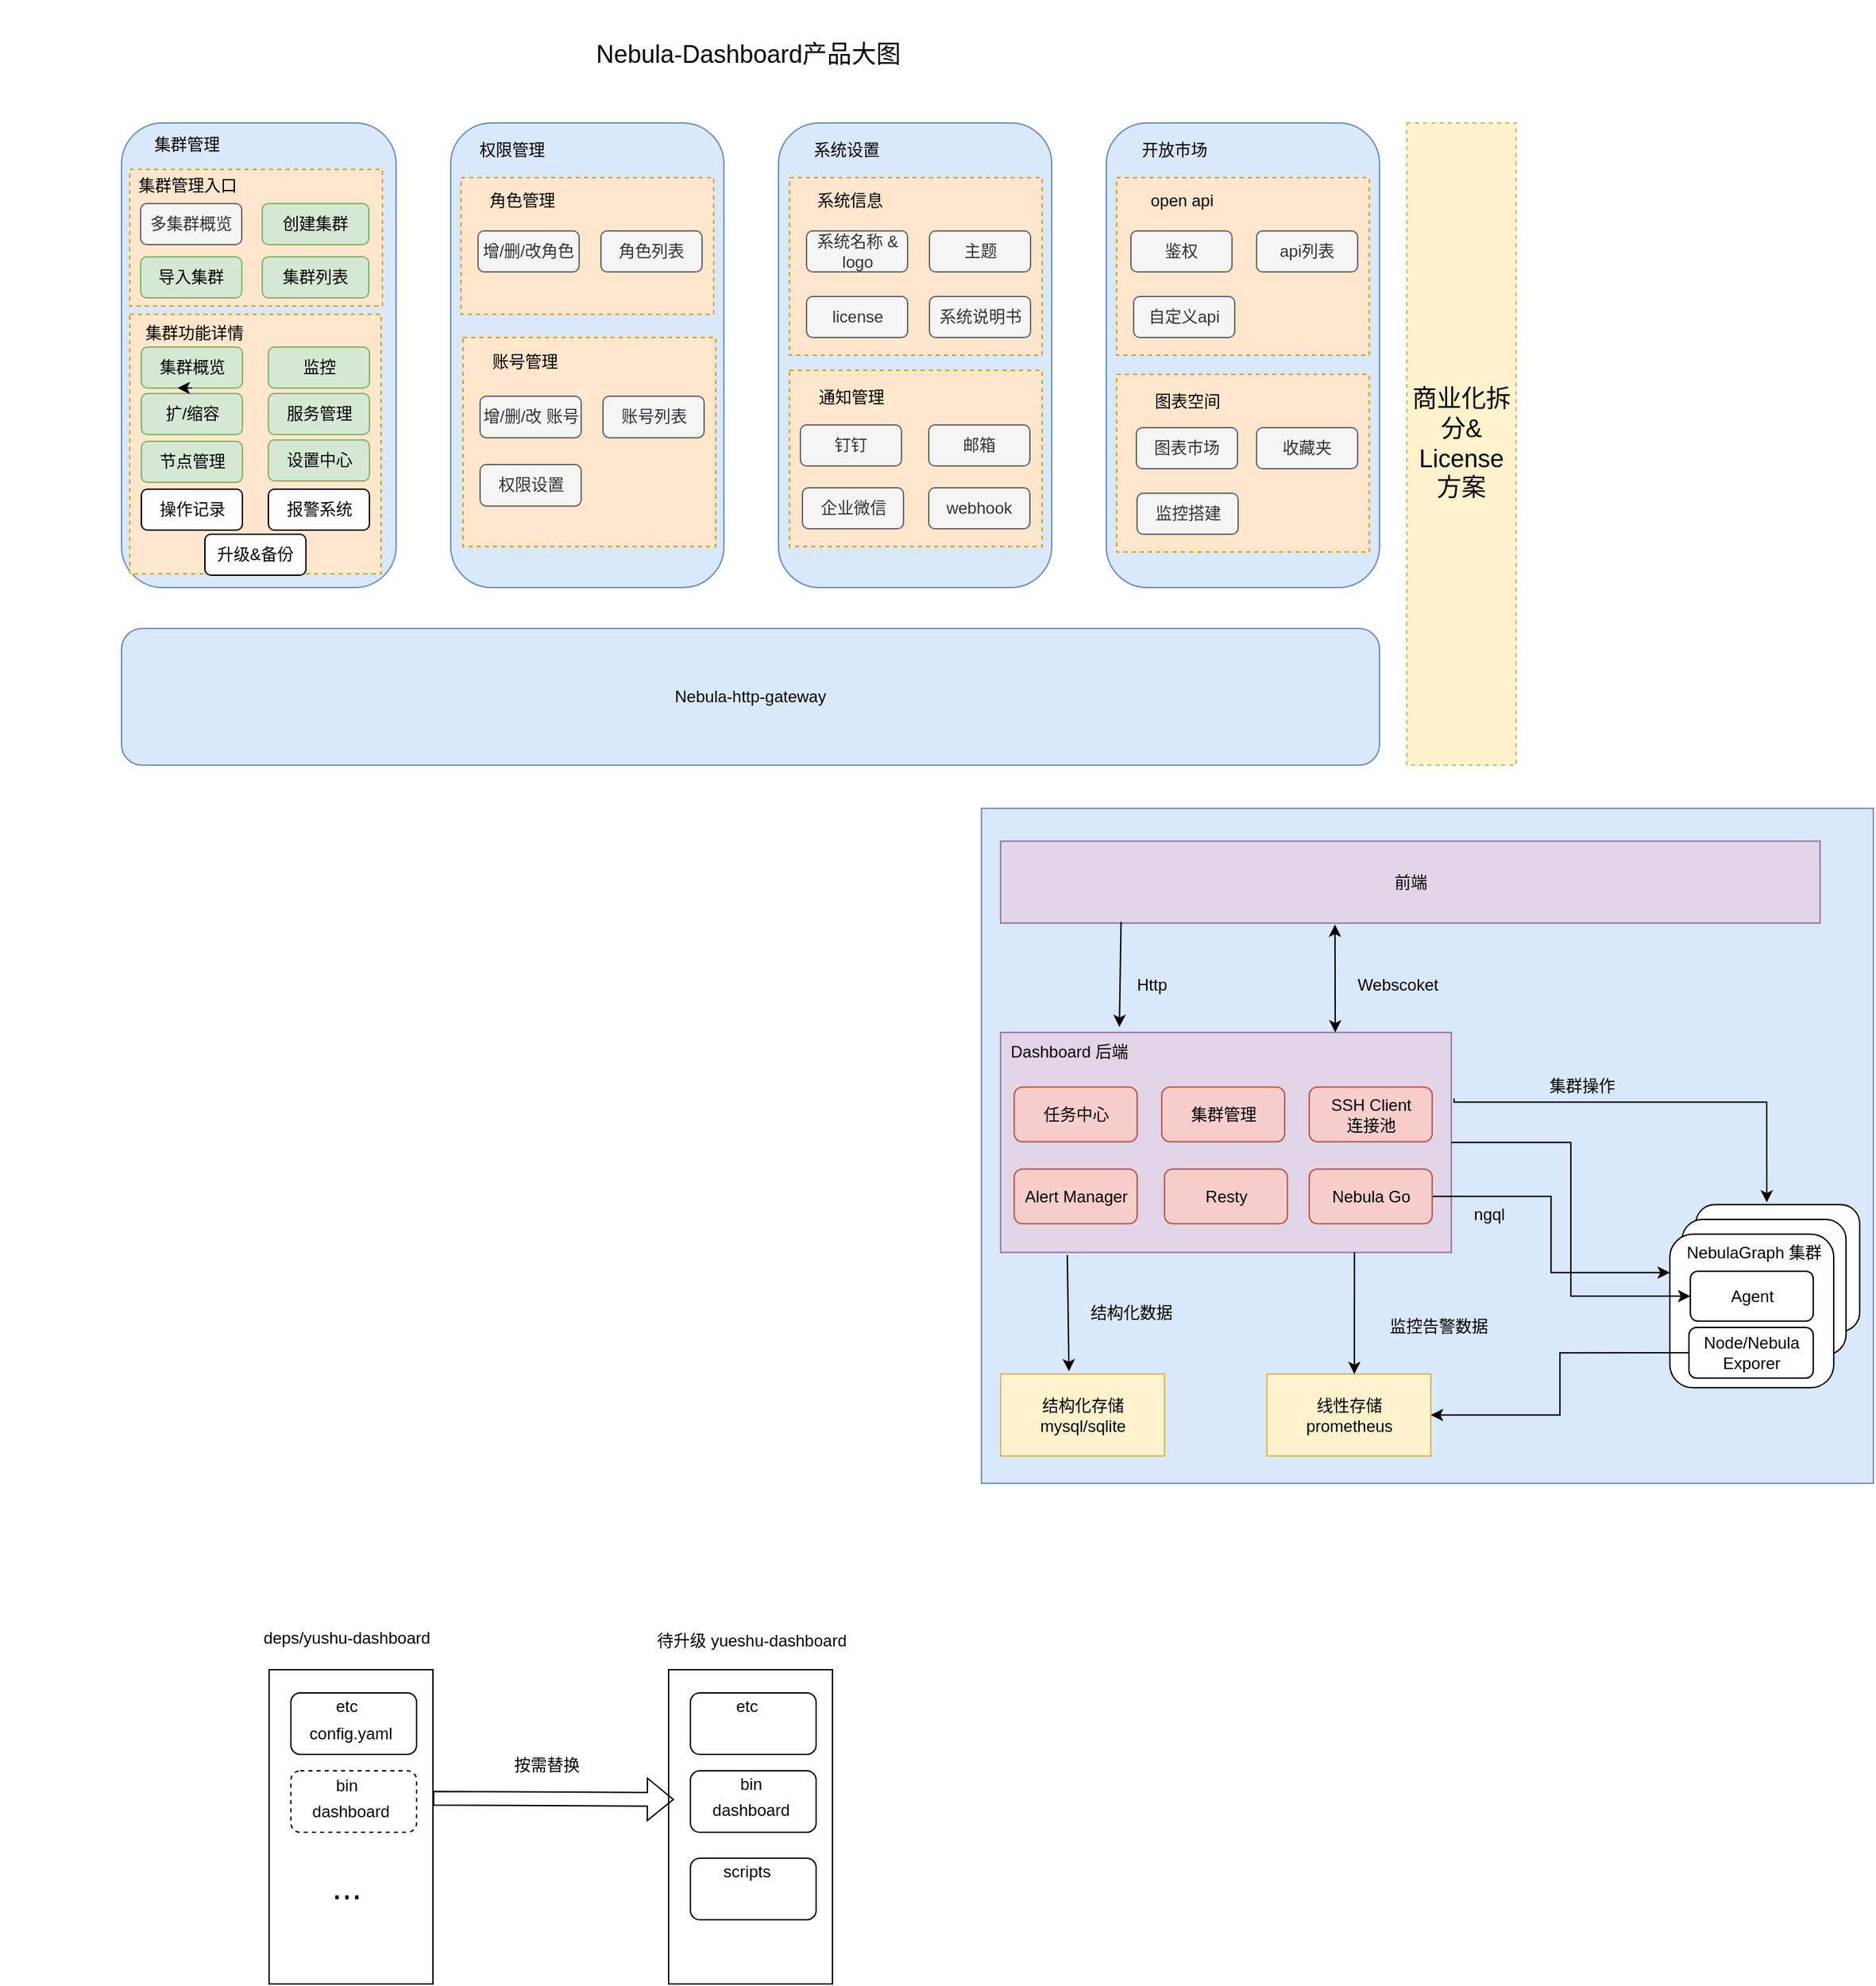 <mxfile version="26.2.13" pages="2">
  <diagram id="FEVkLuhZgPnDzIPt3O5W" name="Page-1">
    <mxGraphModel dx="1428" dy="824" grid="0" gridSize="10" guides="1" tooltips="1" connect="1" arrows="1" fold="1" page="1" pageScale="1" pageWidth="827" pageHeight="1169" math="0" shadow="0">
      <root>
        <mxCell id="0" />
        <mxCell id="1" parent="0" />
        <mxCell id="ubpzZUM6ZSikKsy13FgO-85" value="" style="rounded=1;whiteSpace=wrap;html=1;dashed=1;fontSize=18;fillColor=none;strokeWidth=0;strokeColor=none;" parent="1" vertex="1">
          <mxGeometry x="30" y="60" width="1210" height="650" as="geometry" />
        </mxCell>
        <mxCell id="ubpzZUM6ZSikKsy13FgO-1" value="Nebula-http-gateway" style="rounded=1;whiteSpace=wrap;html=1;fillColor=#dae8fc;strokeColor=#6c8ebf;" parent="1" vertex="1">
          <mxGeometry x="119" y="520" width="921" height="100" as="geometry" />
        </mxCell>
        <mxCell id="ubpzZUM6ZSikKsy13FgO-2" value="" style="rounded=1;whiteSpace=wrap;html=1;fillColor=#dae8fc;strokeColor=#6c8ebf;" parent="1" vertex="1">
          <mxGeometry x="119" y="150" width="201" height="340" as="geometry" />
        </mxCell>
        <mxCell id="ubpzZUM6ZSikKsy13FgO-4" value="" style="rounded=1;whiteSpace=wrap;html=1;fillColor=#dae8fc;strokeColor=#6c8ebf;" parent="1" vertex="1">
          <mxGeometry x="360" y="150" width="200" height="340" as="geometry" />
        </mxCell>
        <mxCell id="ubpzZUM6ZSikKsy13FgO-5" value="权限管理" style="text;html=1;strokeColor=none;fillColor=none;align=center;verticalAlign=middle;whiteSpace=wrap;rounded=0;" parent="1" vertex="1">
          <mxGeometry x="380" y="160" width="50" height="20" as="geometry" />
        </mxCell>
        <mxCell id="ubpzZUM6ZSikKsy13FgO-6" value="" style="rounded=1;whiteSpace=wrap;html=1;fillColor=#dae8fc;strokeColor=#6c8ebf;" parent="1" vertex="1">
          <mxGeometry x="600" y="150" width="200" height="340" as="geometry" />
        </mxCell>
        <mxCell id="ubpzZUM6ZSikKsy13FgO-7" value="" style="rounded=1;whiteSpace=wrap;html=1;fillColor=#dae8fc;strokeColor=#6c8ebf;" parent="1" vertex="1">
          <mxGeometry x="840" y="150" width="200" height="340" as="geometry" />
        </mxCell>
        <mxCell id="ubpzZUM6ZSikKsy13FgO-8" value="系统设置" style="text;html=1;strokeColor=none;fillColor=none;align=center;verticalAlign=middle;whiteSpace=wrap;rounded=0;" parent="1" vertex="1">
          <mxGeometry x="620" y="160" width="60" height="20" as="geometry" />
        </mxCell>
        <mxCell id="ubpzZUM6ZSikKsy13FgO-9" value="开放市场" style="text;html=1;strokeColor=none;fillColor=none;align=center;verticalAlign=middle;whiteSpace=wrap;rounded=0;" parent="1" vertex="1">
          <mxGeometry x="860" y="160" width="60" height="20" as="geometry" />
        </mxCell>
        <mxCell id="ubpzZUM6ZSikKsy13FgO-16" value="" style="rounded=0;whiteSpace=wrap;html=1;dashed=1;fillColor=#ffe6cc;strokeColor=#d79b00;" parent="1" vertex="1">
          <mxGeometry x="125" y="290" width="184" height="190" as="geometry" />
        </mxCell>
        <mxCell id="ubpzZUM6ZSikKsy13FgO-17" value="扩/缩容" style="rounded=1;whiteSpace=wrap;html=1;fillColor=#d5e8d4;strokeColor=#82b366;" parent="1" vertex="1">
          <mxGeometry x="133.5" y="348" width="74" height="30" as="geometry" />
        </mxCell>
        <mxCell id="ubpzZUM6ZSikKsy13FgO-18" value="监控" style="rounded=1;whiteSpace=wrap;html=1;fillColor=#d5e8d4;strokeColor=#82b366;" parent="1" vertex="1">
          <mxGeometry x="226.5" y="314" width="74" height="30" as="geometry" />
        </mxCell>
        <mxCell id="ubpzZUM6ZSikKsy13FgO-19" value="" style="group" parent="1" vertex="1" connectable="0">
          <mxGeometry x="125" y="156" width="185" height="128" as="geometry" />
        </mxCell>
        <mxCell id="ubpzZUM6ZSikKsy13FgO-3" value="集群管理" style="text;html=1;strokeColor=none;fillColor=none;align=center;verticalAlign=middle;whiteSpace=wrap;rounded=0;" parent="ubpzZUM6ZSikKsy13FgO-19" vertex="1">
          <mxGeometry x="12" width="60" height="20" as="geometry" />
        </mxCell>
        <mxCell id="ubpzZUM6ZSikKsy13FgO-14" value="" style="rounded=0;whiteSpace=wrap;html=1;dashed=1;fillColor=#ffe6cc;strokeColor=#d79b00;" parent="ubpzZUM6ZSikKsy13FgO-19" vertex="1">
          <mxGeometry y="28" width="185" height="100" as="geometry" />
        </mxCell>
        <mxCell id="ubpzZUM6ZSikKsy13FgO-10" value="多集群概览" style="rounded=1;whiteSpace=wrap;html=1;fillColor=#f5f5f5;strokeColor=#666666;fontColor=#333333;" parent="ubpzZUM6ZSikKsy13FgO-19" vertex="1">
          <mxGeometry x="8" y="53" width="74" height="30" as="geometry" />
        </mxCell>
        <mxCell id="ubpzZUM6ZSikKsy13FgO-11" value="创建集群" style="rounded=1;whiteSpace=wrap;html=1;fillColor=#d5e8d4;strokeColor=#82b366;" parent="ubpzZUM6ZSikKsy13FgO-19" vertex="1">
          <mxGeometry x="97" y="53" width="78" height="30" as="geometry" />
        </mxCell>
        <mxCell id="ubpzZUM6ZSikKsy13FgO-12" value="导入集群" style="rounded=1;whiteSpace=wrap;html=1;fillColor=#d5e8d4;strokeColor=#82b366;" parent="ubpzZUM6ZSikKsy13FgO-19" vertex="1">
          <mxGeometry x="8" y="92" width="74" height="30" as="geometry" />
        </mxCell>
        <mxCell id="ubpzZUM6ZSikKsy13FgO-13" value="集群列表" style="rounded=1;whiteSpace=wrap;html=1;fillColor=#d5e8d4;strokeColor=#82b366;" parent="ubpzZUM6ZSikKsy13FgO-19" vertex="1">
          <mxGeometry x="97" y="92" width="78" height="30" as="geometry" />
        </mxCell>
        <mxCell id="ubpzZUM6ZSikKsy13FgO-15" value="集群管理入口" style="text;html=1;strokeColor=none;fillColor=none;align=center;verticalAlign=middle;whiteSpace=wrap;rounded=0;dashed=1;" parent="ubpzZUM6ZSikKsy13FgO-19" vertex="1">
          <mxGeometry x="1" y="30" width="83" height="20" as="geometry" />
        </mxCell>
        <mxCell id="ubpzZUM6ZSikKsy13FgO-20" value="节点管理" style="rounded=1;whiteSpace=wrap;html=1;fillColor=#d5e8d4;strokeColor=#82b366;" parent="1" vertex="1">
          <mxGeometry x="133.5" y="383" width="74" height="30" as="geometry" />
        </mxCell>
        <mxCell id="ubpzZUM6ZSikKsy13FgO-21" value="服务管理" style="rounded=1;whiteSpace=wrap;html=1;fillColor=#d5e8d4;strokeColor=#82b366;" parent="1" vertex="1">
          <mxGeometry x="226.5" y="348" width="74" height="30" as="geometry" />
        </mxCell>
        <mxCell id="ubpzZUM6ZSikKsy13FgO-22" value="集群概览" style="rounded=1;whiteSpace=wrap;html=1;fillColor=#d5e8d4;strokeColor=#82b366;" parent="1" vertex="1">
          <mxGeometry x="133.5" y="314" width="74" height="30" as="geometry" />
        </mxCell>
        <mxCell id="ubpzZUM6ZSikKsy13FgO-23" value="设置中心" style="rounded=1;whiteSpace=wrap;html=1;fillColor=#d5e8d4;strokeColor=#82b366;" parent="1" vertex="1">
          <mxGeometry x="226.5" y="382" width="74" height="30" as="geometry" />
        </mxCell>
        <mxCell id="ubpzZUM6ZSikKsy13FgO-24" value="操作记录" style="rounded=1;whiteSpace=wrap;html=1;" parent="1" vertex="1">
          <mxGeometry x="133.5" y="418" width="74" height="30" as="geometry" />
        </mxCell>
        <mxCell id="ubpzZUM6ZSikKsy13FgO-33" value="集群功能详情" style="text;html=1;strokeColor=none;fillColor=none;align=center;verticalAlign=middle;whiteSpace=wrap;rounded=0;dashed=1;" parent="1" vertex="1">
          <mxGeometry x="133.5" y="294" width="76.5" height="20" as="geometry" />
        </mxCell>
        <mxCell id="ubpzZUM6ZSikKsy13FgO-39" value="" style="group" parent="1" vertex="1" connectable="0">
          <mxGeometry x="367.5" y="190" width="185" height="100" as="geometry" />
        </mxCell>
        <mxCell id="ubpzZUM6ZSikKsy13FgO-35" value="" style="rounded=0;whiteSpace=wrap;html=1;dashed=1;fillColor=#ffe6cc;strokeColor=#d79b00;" parent="ubpzZUM6ZSikKsy13FgO-39" vertex="1">
          <mxGeometry width="185" height="100" as="geometry" />
        </mxCell>
        <mxCell id="ubpzZUM6ZSikKsy13FgO-36" value="角色管理" style="text;html=1;strokeColor=none;fillColor=none;align=center;verticalAlign=middle;whiteSpace=wrap;rounded=0;dashed=1;" parent="ubpzZUM6ZSikKsy13FgO-39" vertex="1">
          <mxGeometry x="3.5" y="7" width="83" height="20" as="geometry" />
        </mxCell>
        <mxCell id="ubpzZUM6ZSikKsy13FgO-37" value="增/删/改角色" style="rounded=1;whiteSpace=wrap;html=1;fillColor=#f5f5f5;strokeColor=#666666;fontColor=#333333;" parent="ubpzZUM6ZSikKsy13FgO-39" vertex="1">
          <mxGeometry x="12.5" y="39" width="74" height="30" as="geometry" />
        </mxCell>
        <mxCell id="ubpzZUM6ZSikKsy13FgO-38" value="角色列表" style="rounded=1;whiteSpace=wrap;html=1;fillColor=#f5f5f5;strokeColor=#666666;fontColor=#333333;" parent="ubpzZUM6ZSikKsy13FgO-39" vertex="1">
          <mxGeometry x="102.5" y="39" width="74" height="30" as="geometry" />
        </mxCell>
        <mxCell id="ubpzZUM6ZSikKsy13FgO-40" value="" style="group" parent="1" vertex="1" connectable="0">
          <mxGeometry x="369" y="307" width="185" height="153" as="geometry" />
        </mxCell>
        <mxCell id="ubpzZUM6ZSikKsy13FgO-41" value="" style="rounded=0;whiteSpace=wrap;html=1;dashed=1;fillColor=#ffe6cc;strokeColor=#d79b00;" parent="ubpzZUM6ZSikKsy13FgO-40" vertex="1">
          <mxGeometry width="185" height="153" as="geometry" />
        </mxCell>
        <mxCell id="ubpzZUM6ZSikKsy13FgO-42" value="账号管理" style="text;html=1;strokeColor=none;fillColor=none;align=center;verticalAlign=middle;whiteSpace=wrap;rounded=0;dashed=1;" parent="ubpzZUM6ZSikKsy13FgO-40" vertex="1">
          <mxGeometry x="3.5" y="6.71" width="83" height="23.29" as="geometry" />
        </mxCell>
        <mxCell id="ubpzZUM6ZSikKsy13FgO-43" value="增/删/改 账号" style="rounded=1;whiteSpace=wrap;html=1;fillColor=#f5f5f5;strokeColor=#666666;fontColor=#333333;" parent="ubpzZUM6ZSikKsy13FgO-40" vertex="1">
          <mxGeometry x="12.5" y="43" width="74" height="30.33" as="geometry" />
        </mxCell>
        <mxCell id="ubpzZUM6ZSikKsy13FgO-44" value="账号列表" style="rounded=1;whiteSpace=wrap;html=1;fillColor=#f5f5f5;strokeColor=#666666;fontColor=#333333;" parent="ubpzZUM6ZSikKsy13FgO-40" vertex="1">
          <mxGeometry x="102.5" y="43" width="74" height="30.33" as="geometry" />
        </mxCell>
        <mxCell id="ubpzZUM6ZSikKsy13FgO-50" value="权限设置" style="rounded=1;whiteSpace=wrap;html=1;fillColor=#f5f5f5;strokeColor=#666666;fontColor=#333333;" parent="ubpzZUM6ZSikKsy13FgO-40" vertex="1">
          <mxGeometry x="12.5" y="93" width="74" height="30.33" as="geometry" />
        </mxCell>
        <mxCell id="ubpzZUM6ZSikKsy13FgO-57" value="" style="rounded=0;whiteSpace=wrap;html=1;dashed=1;fillColor=#ffe6cc;strokeColor=#d79b00;" parent="1" vertex="1">
          <mxGeometry x="608" y="331" width="185" height="129" as="geometry" />
        </mxCell>
        <mxCell id="ubpzZUM6ZSikKsy13FgO-60" value="报警系统" style="rounded=1;whiteSpace=wrap;html=1;" parent="1" vertex="1">
          <mxGeometry x="226.5" y="418" width="74" height="30" as="geometry" />
        </mxCell>
        <mxCell id="ubpzZUM6ZSikKsy13FgO-53" value="" style="rounded=0;whiteSpace=wrap;html=1;dashed=1;fillColor=#ffe6cc;strokeColor=#d79b00;" parent="1" vertex="1">
          <mxGeometry x="608" y="190" width="185" height="130" as="geometry" />
        </mxCell>
        <mxCell id="ubpzZUM6ZSikKsy13FgO-54" value="系统信息" style="text;html=1;strokeColor=none;fillColor=none;align=center;verticalAlign=middle;whiteSpace=wrap;rounded=0;dashed=1;" parent="1" vertex="1">
          <mxGeometry x="610.5" y="197" width="83" height="20" as="geometry" />
        </mxCell>
        <mxCell id="ubpzZUM6ZSikKsy13FgO-55" value="系统名称 &amp;amp; logo" style="rounded=1;whiteSpace=wrap;html=1;fillColor=#f5f5f5;strokeColor=#666666;fontColor=#333333;" parent="1" vertex="1">
          <mxGeometry x="620.5" y="229" width="74" height="30" as="geometry" />
        </mxCell>
        <mxCell id="ubpzZUM6ZSikKsy13FgO-56" value="主题" style="rounded=1;whiteSpace=wrap;html=1;fillColor=#f5f5f5;strokeColor=#666666;fontColor=#333333;" parent="1" vertex="1">
          <mxGeometry x="710.5" y="229" width="74" height="30" as="geometry" />
        </mxCell>
        <mxCell id="ubpzZUM6ZSikKsy13FgO-62" value="license" style="rounded=1;whiteSpace=wrap;html=1;fillColor=#f5f5f5;strokeColor=#666666;fontColor=#333333;" parent="1" vertex="1">
          <mxGeometry x="620.5" y="277" width="74" height="30" as="geometry" />
        </mxCell>
        <mxCell id="ubpzZUM6ZSikKsy13FgO-64" value="通知管理" style="text;html=1;strokeColor=none;fillColor=none;align=center;verticalAlign=middle;whiteSpace=wrap;rounded=0;dashed=1;" parent="1" vertex="1">
          <mxGeometry x="611.5" y="339" width="83" height="23.29" as="geometry" />
        </mxCell>
        <mxCell id="ubpzZUM6ZSikKsy13FgO-65" value="钉钉" style="rounded=1;whiteSpace=wrap;html=1;fillColor=#f5f5f5;strokeColor=#666666;fontColor=#333333;" parent="1" vertex="1">
          <mxGeometry x="616" y="371" width="74" height="30" as="geometry" />
        </mxCell>
        <mxCell id="ubpzZUM6ZSikKsy13FgO-66" value="邮箱" style="rounded=1;whiteSpace=wrap;html=1;fillColor=#f5f5f5;strokeColor=#666666;fontColor=#333333;" parent="1" vertex="1">
          <mxGeometry x="710" y="371" width="74" height="30" as="geometry" />
        </mxCell>
        <mxCell id="ubpzZUM6ZSikKsy13FgO-68" value="企业微信" style="rounded=1;whiteSpace=wrap;html=1;fillColor=#f5f5f5;strokeColor=#666666;fontColor=#333333;" parent="1" vertex="1">
          <mxGeometry x="617.5" y="417" width="74" height="30" as="geometry" />
        </mxCell>
        <mxCell id="ubpzZUM6ZSikKsy13FgO-69" value="webhook" style="rounded=1;whiteSpace=wrap;html=1;fillColor=#f5f5f5;strokeColor=#666666;fontColor=#333333;" parent="1" vertex="1">
          <mxGeometry x="710" y="417" width="74" height="30" as="geometry" />
        </mxCell>
        <mxCell id="ubpzZUM6ZSikKsy13FgO-70" value="系统说明书" style="rounded=1;whiteSpace=wrap;html=1;fillColor=#f5f5f5;strokeColor=#666666;fontColor=#333333;" parent="1" vertex="1">
          <mxGeometry x="710.5" y="277" width="74" height="30" as="geometry" />
        </mxCell>
        <mxCell id="ubpzZUM6ZSikKsy13FgO-71" value="" style="rounded=0;whiteSpace=wrap;html=1;dashed=1;fillColor=#ffe6cc;strokeColor=#d79b00;" parent="1" vertex="1">
          <mxGeometry x="847.5" y="190" width="185" height="130" as="geometry" />
        </mxCell>
        <mxCell id="ubpzZUM6ZSikKsy13FgO-72" value="open api" style="text;html=1;strokeColor=none;fillColor=none;align=center;verticalAlign=middle;whiteSpace=wrap;rounded=0;dashed=1;" parent="1" vertex="1">
          <mxGeometry x="853.5" y="197" width="83" height="20" as="geometry" />
        </mxCell>
        <mxCell id="ubpzZUM6ZSikKsy13FgO-73" value="鉴权" style="rounded=1;whiteSpace=wrap;html=1;fillColor=#f5f5f5;strokeColor=#666666;fontColor=#333333;" parent="1" vertex="1">
          <mxGeometry x="858" y="229" width="74" height="30" as="geometry" />
        </mxCell>
        <mxCell id="ubpzZUM6ZSikKsy13FgO-74" value="api列表" style="rounded=1;whiteSpace=wrap;html=1;fillColor=#f5f5f5;strokeColor=#666666;fontColor=#333333;" parent="1" vertex="1">
          <mxGeometry x="950" y="229" width="74" height="30" as="geometry" />
        </mxCell>
        <mxCell id="ubpzZUM6ZSikKsy13FgO-75" value="自定义api" style="rounded=1;whiteSpace=wrap;html=1;fillColor=#f5f5f5;strokeColor=#666666;fontColor=#333333;" parent="1" vertex="1">
          <mxGeometry x="860" y="277" width="74" height="30" as="geometry" />
        </mxCell>
        <mxCell id="ubpzZUM6ZSikKsy13FgO-76" value="" style="rounded=0;whiteSpace=wrap;html=1;dashed=1;fillColor=#ffe6cc;strokeColor=#d79b00;" parent="1" vertex="1">
          <mxGeometry x="847.5" y="334" width="185" height="130" as="geometry" />
        </mxCell>
        <mxCell id="ubpzZUM6ZSikKsy13FgO-77" value="图表空间" style="text;html=1;strokeColor=none;fillColor=none;align=center;verticalAlign=middle;whiteSpace=wrap;rounded=0;dashed=1;" parent="1" vertex="1">
          <mxGeometry x="858" y="344" width="83" height="20" as="geometry" />
        </mxCell>
        <mxCell id="ubpzZUM6ZSikKsy13FgO-78" value="图表市场" style="rounded=1;whiteSpace=wrap;html=1;fillColor=#f5f5f5;strokeColor=#666666;fontColor=#333333;" parent="1" vertex="1">
          <mxGeometry x="862" y="373" width="74" height="30" as="geometry" />
        </mxCell>
        <mxCell id="ubpzZUM6ZSikKsy13FgO-79" value="收藏夹" style="rounded=1;whiteSpace=wrap;html=1;fillColor=#f5f5f5;strokeColor=#666666;fontColor=#333333;" parent="1" vertex="1">
          <mxGeometry x="950" y="373" width="74" height="30" as="geometry" />
        </mxCell>
        <mxCell id="ubpzZUM6ZSikKsy13FgO-80" value="监控搭建" style="rounded=1;whiteSpace=wrap;html=1;fillColor=#f5f5f5;strokeColor=#666666;fontColor=#333333;" parent="1" vertex="1">
          <mxGeometry x="862.5" y="421" width="74" height="30" as="geometry" />
        </mxCell>
        <mxCell id="ubpzZUM6ZSikKsy13FgO-81" value="&lt;font style=&quot;font-size: 18px&quot;&gt;商业化拆分&amp;amp; License方案&lt;/font&gt;" style="rounded=0;whiteSpace=wrap;html=1;dashed=1;fillColor=#fff2cc;strokeColor=#d6b656;" parent="1" vertex="1">
          <mxGeometry x="1060" y="150" width="80" height="470" as="geometry" />
        </mxCell>
        <mxCell id="ubpzZUM6ZSikKsy13FgO-82" value="Nebula-Dashboard产品大图" style="text;html=1;strokeColor=none;fillColor=none;align=center;verticalAlign=middle;whiteSpace=wrap;rounded=0;dashed=1;fontSize=18;" parent="1" vertex="1">
          <mxGeometry x="413" y="80" width="330" height="40" as="geometry" />
        </mxCell>
        <mxCell id="ubpzZUM6ZSikKsy13FgO-86" style="edgeStyle=orthogonalEdgeStyle;rounded=0;orthogonalLoop=1;jettySize=auto;html=1;exitX=0.5;exitY=1;exitDx=0;exitDy=0;entryX=0.358;entryY=0.984;entryDx=0;entryDy=0;entryPerimeter=0;fontSize=18;" parent="1" source="ubpzZUM6ZSikKsy13FgO-22" target="ubpzZUM6ZSikKsy13FgO-22" edge="1">
          <mxGeometry relative="1" as="geometry" />
        </mxCell>
        <mxCell id="ubpzZUM6ZSikKsy13FgO-87" value="升级&amp;amp;备份" style="rounded=1;whiteSpace=wrap;html=1;" parent="1" vertex="1">
          <mxGeometry x="180" y="451" width="74" height="30" as="geometry" />
        </mxCell>
        <mxCell id="38xBxo2dFPzTWcsZiabH-1" value="" style="rounded=0;whiteSpace=wrap;html=1;fillColor=#dae8fc;strokeColor=#6c8ebf;" parent="1" vertex="1">
          <mxGeometry x="748.579" y="651.632" width="653" height="494" as="geometry" />
        </mxCell>
        <mxCell id="38xBxo2dFPzTWcsZiabH-2" value="前端" style="rounded=0;whiteSpace=wrap;html=1;fillColor=#e1d5e7;strokeColor=#9673a6;" parent="1" vertex="1">
          <mxGeometry x="762.579" y="675.632" width="600" height="60" as="geometry" />
        </mxCell>
        <mxCell id="38xBxo2dFPzTWcsZiabH-3" style="edgeStyle=orthogonalEdgeStyle;rounded=0;orthogonalLoop=1;jettySize=auto;html=1;entryX=0.433;entryY=-0.017;entryDx=0;entryDy=0;entryPerimeter=0;exitX=1.006;exitY=0.3;exitDx=0;exitDy=0;exitPerimeter=0;" parent="1" source="38xBxo2dFPzTWcsZiabH-4" target="38xBxo2dFPzTWcsZiabH-16" edge="1">
          <mxGeometry relative="1" as="geometry">
            <Array as="points">
              <mxPoint x="1323.579" y="866.632" />
            </Array>
          </mxGeometry>
        </mxCell>
        <mxCell id="38xBxo2dFPzTWcsZiabH-4" value="" style="rounded=0;whiteSpace=wrap;html=1;fillColor=#e1d5e7;strokeColor=#9673a6;" parent="1" vertex="1">
          <mxGeometry x="762.579" y="815.632" width="330" height="161" as="geometry" />
        </mxCell>
        <mxCell id="38xBxo2dFPzTWcsZiabH-5" value="结构化存储&lt;br&gt;mysql/sqlite" style="rounded=0;whiteSpace=wrap;html=1;fillColor=#fff2cc;strokeColor=#d6b656;" parent="1" vertex="1">
          <mxGeometry x="762.579" y="1065.632" width="120" height="60" as="geometry" />
        </mxCell>
        <mxCell id="38xBxo2dFPzTWcsZiabH-6" value="线性存储&lt;br&gt;prometheus" style="rounded=0;whiteSpace=wrap;html=1;fillColor=#fff2cc;strokeColor=#d6b656;" parent="1" vertex="1">
          <mxGeometry x="957.579" y="1065.632" width="120" height="60" as="geometry" />
        </mxCell>
        <mxCell id="38xBxo2dFPzTWcsZiabH-7" value="" style="endArrow=classic;html=1;rounded=0;entryX=0.417;entryY=-0.033;entryDx=0;entryDy=0;entryPerimeter=0;exitX=0.148;exitY=1.012;exitDx=0;exitDy=0;exitPerimeter=0;" parent="1" source="38xBxo2dFPzTWcsZiabH-4" target="38xBxo2dFPzTWcsZiabH-5" edge="1">
          <mxGeometry width="50" height="50" relative="1" as="geometry">
            <mxPoint x="812.579" y="935.632" as="sourcePoint" />
            <mxPoint x="814.579" y="955.632" as="targetPoint" />
          </mxGeometry>
        </mxCell>
        <mxCell id="38xBxo2dFPzTWcsZiabH-8" value="" style="endArrow=classic;html=1;rounded=0;exitX=0.785;exitY=1;exitDx=0;exitDy=0;exitPerimeter=0;" parent="1" source="38xBxo2dFPzTWcsZiabH-4" edge="1">
          <mxGeometry width="50" height="50" relative="1" as="geometry">
            <mxPoint x="1022.579" y="995.632" as="sourcePoint" />
            <mxPoint x="1021.579" y="1065.632" as="targetPoint" />
          </mxGeometry>
        </mxCell>
        <mxCell id="38xBxo2dFPzTWcsZiabH-9" value="" style="endArrow=classic;startArrow=classic;html=1;rounded=0;entryX=0.408;entryY=1.017;entryDx=0;entryDy=0;entryPerimeter=0;" parent="1" target="38xBxo2dFPzTWcsZiabH-2" edge="1">
          <mxGeometry width="50" height="50" relative="1" as="geometry">
            <mxPoint x="1007.579" y="815.632" as="sourcePoint" />
            <mxPoint x="972.579" y="745.632" as="targetPoint" />
          </mxGeometry>
        </mxCell>
        <mxCell id="38xBxo2dFPzTWcsZiabH-10" value="" style="endArrow=classic;html=1;rounded=0;exitX=0.147;exitY=0.983;exitDx=0;exitDy=0;exitPerimeter=0;entryX=0.683;entryY=-0.133;entryDx=0;entryDy=0;entryPerimeter=0;" parent="1" source="38xBxo2dFPzTWcsZiabH-2" target="38xBxo2dFPzTWcsZiabH-24" edge="1">
          <mxGeometry width="50" height="50" relative="1" as="geometry">
            <mxPoint x="992.579" y="975.632" as="sourcePoint" />
            <mxPoint x="1042.579" y="925.632" as="targetPoint" />
          </mxGeometry>
        </mxCell>
        <mxCell id="38xBxo2dFPzTWcsZiabH-11" value="Webscoket" style="text;html=1;align=center;verticalAlign=middle;resizable=0;points=[];autosize=1;strokeColor=none;fillColor=none;" parent="1" vertex="1">
          <mxGeometry x="1012.579" y="765.632" width="80" height="30" as="geometry" />
        </mxCell>
        <mxCell id="38xBxo2dFPzTWcsZiabH-12" value="Http" style="text;html=1;align=center;verticalAlign=middle;resizable=0;points=[];autosize=1;strokeColor=none;fillColor=none;" parent="1" vertex="1">
          <mxGeometry x="847.579" y="765.632" width="50" height="30" as="geometry" />
        </mxCell>
        <mxCell id="38xBxo2dFPzTWcsZiabH-13" value="结构化数据" style="text;html=1;align=center;verticalAlign=middle;resizable=0;points=[];autosize=1;strokeColor=none;fillColor=none;" parent="1" vertex="1">
          <mxGeometry x="817.579" y="1005.632" width="80" height="30" as="geometry" />
        </mxCell>
        <mxCell id="38xBxo2dFPzTWcsZiabH-14" value="监控告警数据" style="text;html=1;align=center;verticalAlign=middle;resizable=0;points=[];autosize=1;strokeColor=none;fillColor=none;" parent="1" vertex="1">
          <mxGeometry x="1032.579" y="1015.632" width="100" height="30" as="geometry" />
        </mxCell>
        <mxCell id="38xBxo2dFPzTWcsZiabH-15" value="" style="group" parent="1" vertex="1" connectable="0">
          <mxGeometry x="1252.579" y="941.632" width="139" height="134" as="geometry" />
        </mxCell>
        <mxCell id="38xBxo2dFPzTWcsZiabH-16" value="NebulaGraph 集群" style="rounded=1;whiteSpace=wrap;html=1;" parent="38xBxo2dFPzTWcsZiabH-15" vertex="1">
          <mxGeometry x="19" width="120" height="92.845" as="geometry" />
        </mxCell>
        <mxCell id="38xBxo2dFPzTWcsZiabH-17" value="NebulaGraph 集群" style="rounded=1;whiteSpace=wrap;html=1;" parent="38xBxo2dFPzTWcsZiabH-15" vertex="1">
          <mxGeometry x="9" y="10.83" width="120" height="99.17" as="geometry" />
        </mxCell>
        <mxCell id="38xBxo2dFPzTWcsZiabH-18" value="" style="rounded=1;whiteSpace=wrap;html=1;" parent="38xBxo2dFPzTWcsZiabH-15" vertex="1">
          <mxGeometry y="21.659" width="120" height="112.341" as="geometry" />
        </mxCell>
        <mxCell id="38xBxo2dFPzTWcsZiabH-19" value="&lt;meta charset=&quot;utf-8&quot;&gt;&lt;span style=&quot;color: rgb(0, 0, 0); font-family: Helvetica; font-size: 12px; font-style: normal; font-variant-ligatures: normal; font-variant-caps: normal; font-weight: 400; letter-spacing: normal; orphans: 2; text-align: center; text-indent: 0px; text-transform: none; widows: 2; word-spacing: 0px; -webkit-text-stroke-width: 0px; background-color: rgb(251, 251, 251); text-decoration-thickness: initial; text-decoration-style: initial; text-decoration-color: initial; float: none; display: inline !important;&quot;&gt;NebulaGraph 集群&lt;/span&gt;" style="text;whiteSpace=wrap;html=1;" parent="38xBxo2dFPzTWcsZiabH-15" vertex="1">
          <mxGeometry x="10" y="21.659" width="110" height="36.545" as="geometry" />
        </mxCell>
        <mxCell id="38xBxo2dFPzTWcsZiabH-20" value="Agent" style="rounded=1;whiteSpace=wrap;html=1;" parent="38xBxo2dFPzTWcsZiabH-15" vertex="1">
          <mxGeometry x="15" y="48.727" width="90" height="36.545" as="geometry" />
        </mxCell>
        <mxCell id="38xBxo2dFPzTWcsZiabH-21" value="Node/Nebula Exporer" style="rounded=1;whiteSpace=wrap;html=1;" parent="38xBxo2dFPzTWcsZiabH-15" vertex="1">
          <mxGeometry x="14" y="89.85" width="91" height="37.15" as="geometry" />
        </mxCell>
        <mxCell id="38xBxo2dFPzTWcsZiabH-22" style="edgeStyle=orthogonalEdgeStyle;rounded=0;orthogonalLoop=1;jettySize=auto;html=1;entryX=1;entryY=0.5;entryDx=0;entryDy=0;exitX=0;exitY=0.5;exitDx=0;exitDy=0;" parent="1" source="38xBxo2dFPzTWcsZiabH-21" target="38xBxo2dFPzTWcsZiabH-6" edge="1">
          <mxGeometry relative="1" as="geometry" />
        </mxCell>
        <mxCell id="38xBxo2dFPzTWcsZiabH-23" value="集群操作" style="text;html=1;align=center;verticalAlign=middle;resizable=0;points=[];autosize=1;strokeColor=none;fillColor=none;" parent="1" vertex="1">
          <mxGeometry x="1152.579" y="839.632" width="70" height="30" as="geometry" />
        </mxCell>
        <mxCell id="38xBxo2dFPzTWcsZiabH-24" value="&lt;span style=&quot;color: rgb(0, 0, 0); font-family: Helvetica; font-size: 12px; font-style: normal; font-variant-ligatures: normal; font-variant-caps: normal; font-weight: 400; letter-spacing: normal; orphans: 2; text-align: center; text-indent: 0px; text-transform: none; widows: 2; word-spacing: 0px; -webkit-text-stroke-width: 0px; text-decoration-thickness: initial; text-decoration-style: initial; text-decoration-color: initial; float: none; display: inline !important;&quot;&gt;Dashboard 后端&lt;/span&gt;" style="text;whiteSpace=wrap;html=1;fillColor=none;strokeColor=none;" parent="1" vertex="1">
          <mxGeometry x="767.579" y="815.632" width="120" height="30" as="geometry" />
        </mxCell>
        <mxCell id="38xBxo2dFPzTWcsZiabH-25" value="任务中心" style="rounded=1;whiteSpace=wrap;html=1;fillColor=#f8cecc;strokeColor=#b85450;" parent="1" vertex="1">
          <mxGeometry x="772.579" y="855.632" width="90" height="40" as="geometry" />
        </mxCell>
        <mxCell id="38xBxo2dFPzTWcsZiabH-26" value="集群管理" style="rounded=1;whiteSpace=wrap;html=1;fillColor=#f8cecc;strokeColor=#b85450;" parent="1" vertex="1">
          <mxGeometry x="880.579" y="855.632" width="90" height="40" as="geometry" />
        </mxCell>
        <mxCell id="38xBxo2dFPzTWcsZiabH-27" value="SSH Client &lt;br&gt;连接池" style="rounded=1;whiteSpace=wrap;html=1;fillColor=#f8cecc;strokeColor=#b85450;" parent="1" vertex="1">
          <mxGeometry x="988.579" y="855.632" width="90" height="40" as="geometry" />
        </mxCell>
        <mxCell id="38xBxo2dFPzTWcsZiabH-28" style="edgeStyle=orthogonalEdgeStyle;rounded=0;orthogonalLoop=1;jettySize=auto;html=1;entryX=0;entryY=0.5;entryDx=0;entryDy=0;" parent="1" source="38xBxo2dFPzTWcsZiabH-4" target="38xBxo2dFPzTWcsZiabH-20" edge="1">
          <mxGeometry relative="1" as="geometry" />
        </mxCell>
        <mxCell id="38xBxo2dFPzTWcsZiabH-29" value="Alert Manager" style="rounded=1;whiteSpace=wrap;html=1;fillColor=#f8cecc;strokeColor=#b85450;" parent="1" vertex="1">
          <mxGeometry x="772.579" y="915.632" width="90" height="40" as="geometry" />
        </mxCell>
        <mxCell id="38xBxo2dFPzTWcsZiabH-30" value="Resty" style="rounded=1;whiteSpace=wrap;html=1;fillColor=#f8cecc;strokeColor=#b85450;" parent="1" vertex="1">
          <mxGeometry x="882.579" y="915.632" width="90" height="40" as="geometry" />
        </mxCell>
        <mxCell id="38xBxo2dFPzTWcsZiabH-31" style="edgeStyle=orthogonalEdgeStyle;rounded=0;orthogonalLoop=1;jettySize=auto;html=1;entryX=0;entryY=0.25;entryDx=0;entryDy=0;" parent="1" source="38xBxo2dFPzTWcsZiabH-32" target="38xBxo2dFPzTWcsZiabH-18" edge="1">
          <mxGeometry relative="1" as="geometry" />
        </mxCell>
        <mxCell id="38xBxo2dFPzTWcsZiabH-32" value="Nebula Go" style="rounded=1;whiteSpace=wrap;html=1;fillColor=#f8cecc;strokeColor=#b85450;" parent="1" vertex="1">
          <mxGeometry x="988.579" y="915.632" width="90" height="40" as="geometry" />
        </mxCell>
        <mxCell id="38xBxo2dFPzTWcsZiabH-33" value="ngql" style="text;html=1;align=center;verticalAlign=middle;resizable=0;points=[];autosize=1;strokeColor=none;fillColor=none;" parent="1" vertex="1">
          <mxGeometry x="1094.579" y="933.632" width="50" height="30" as="geometry" />
        </mxCell>
        <mxCell id="VFkNxbR2fBA2UWLvmQVz-1" value="" style="rounded=0;whiteSpace=wrap;html=1;" parent="1" vertex="1">
          <mxGeometry x="227" y="1282" width="120" height="230" as="geometry" />
        </mxCell>
        <mxCell id="VFkNxbR2fBA2UWLvmQVz-4" value="" style="group" parent="1" vertex="1" connectable="0">
          <mxGeometry x="243" y="1294" width="92" height="50" as="geometry" />
        </mxCell>
        <mxCell id="VFkNxbR2fBA2UWLvmQVz-2" value="" style="rounded=1;whiteSpace=wrap;html=1;" parent="VFkNxbR2fBA2UWLvmQVz-4" vertex="1">
          <mxGeometry y="5" width="92" height="45" as="geometry" />
        </mxCell>
        <mxCell id="VFkNxbR2fBA2UWLvmQVz-3" value="etc" style="text;html=1;align=center;verticalAlign=middle;whiteSpace=wrap;rounded=0;" parent="VFkNxbR2fBA2UWLvmQVz-4" vertex="1">
          <mxGeometry x="11" width="60" height="30" as="geometry" />
        </mxCell>
        <mxCell id="VFkNxbR2fBA2UWLvmQVz-17" value="config.yaml" style="text;html=1;align=center;verticalAlign=middle;whiteSpace=wrap;rounded=0;" parent="VFkNxbR2fBA2UWLvmQVz-4" vertex="1">
          <mxGeometry x="14" y="20" width="60" height="30" as="geometry" />
        </mxCell>
        <mxCell id="VFkNxbR2fBA2UWLvmQVz-5" value="" style="rounded=1;whiteSpace=wrap;html=1;dashed=1;" parent="1" vertex="1">
          <mxGeometry x="243" y="1356" width="92" height="45" as="geometry" />
        </mxCell>
        <mxCell id="VFkNxbR2fBA2UWLvmQVz-9" value="bin" style="text;html=1;align=center;verticalAlign=middle;whiteSpace=wrap;rounded=0;" parent="1" vertex="1">
          <mxGeometry x="254" y="1352" width="60" height="30" as="geometry" />
        </mxCell>
        <mxCell id="VFkNxbR2fBA2UWLvmQVz-15" value="" style="group" parent="1" vertex="1" connectable="0">
          <mxGeometry x="519.5" y="1282" width="120" height="230" as="geometry" />
        </mxCell>
        <mxCell id="VFkNxbR2fBA2UWLvmQVz-10" value="" style="rounded=0;whiteSpace=wrap;html=1;" parent="VFkNxbR2fBA2UWLvmQVz-15" vertex="1">
          <mxGeometry width="120" height="230" as="geometry" />
        </mxCell>
        <mxCell id="VFkNxbR2fBA2UWLvmQVz-11" value="" style="group" parent="VFkNxbR2fBA2UWLvmQVz-15" vertex="1" connectable="0">
          <mxGeometry x="16" y="12" width="92" height="50" as="geometry" />
        </mxCell>
        <mxCell id="VFkNxbR2fBA2UWLvmQVz-12" value="" style="rounded=1;whiteSpace=wrap;html=1;" parent="VFkNxbR2fBA2UWLvmQVz-11" vertex="1">
          <mxGeometry y="5" width="92" height="45" as="geometry" />
        </mxCell>
        <mxCell id="VFkNxbR2fBA2UWLvmQVz-13" value="etc" style="text;html=1;align=center;verticalAlign=middle;whiteSpace=wrap;rounded=0;" parent="VFkNxbR2fBA2UWLvmQVz-11" vertex="1">
          <mxGeometry x="11" width="60" height="30" as="geometry" />
        </mxCell>
        <mxCell id="VFkNxbR2fBA2UWLvmQVz-14" value="" style="rounded=1;whiteSpace=wrap;html=1;" parent="VFkNxbR2fBA2UWLvmQVz-15" vertex="1">
          <mxGeometry x="16" y="74" width="92" height="45" as="geometry" />
        </mxCell>
        <mxCell id="VFkNxbR2fBA2UWLvmQVz-24" value="bin" style="text;html=1;align=center;verticalAlign=middle;whiteSpace=wrap;rounded=0;" parent="VFkNxbR2fBA2UWLvmQVz-15" vertex="1">
          <mxGeometry x="30" y="69" width="60" height="30" as="geometry" />
        </mxCell>
        <mxCell id="VFkNxbR2fBA2UWLvmQVz-25" value="dashboard" style="text;html=1;align=center;verticalAlign=middle;whiteSpace=wrap;rounded=0;" parent="VFkNxbR2fBA2UWLvmQVz-15" vertex="1">
          <mxGeometry x="30" y="88" width="60" height="30" as="geometry" />
        </mxCell>
        <mxCell id="VFkNxbR2fBA2UWLvmQVz-26" value="" style="rounded=1;whiteSpace=wrap;html=1;" parent="VFkNxbR2fBA2UWLvmQVz-15" vertex="1">
          <mxGeometry x="16" y="138" width="92" height="45" as="geometry" />
        </mxCell>
        <mxCell id="VFkNxbR2fBA2UWLvmQVz-27" value="scripts" style="text;html=1;align=center;verticalAlign=middle;whiteSpace=wrap;rounded=0;" parent="VFkNxbR2fBA2UWLvmQVz-15" vertex="1">
          <mxGeometry x="27" y="133" width="60" height="30" as="geometry" />
        </mxCell>
        <mxCell id="VFkNxbR2fBA2UWLvmQVz-16" value="" style="shape=flexArrow;endArrow=classic;html=1;rounded=0;exitX=1;exitY=0.409;exitDx=0;exitDy=0;exitPerimeter=0;entryX=0.033;entryY=0.413;entryDx=0;entryDy=0;entryPerimeter=0;" parent="1" source="VFkNxbR2fBA2UWLvmQVz-1" target="VFkNxbR2fBA2UWLvmQVz-10" edge="1">
          <mxGeometry width="50" height="50" relative="1" as="geometry">
            <mxPoint x="367.5" y="1370" as="sourcePoint" />
            <mxPoint x="417.5" y="1320" as="targetPoint" />
          </mxGeometry>
        </mxCell>
        <mxCell id="VFkNxbR2fBA2UWLvmQVz-18" value="dashboard" style="text;html=1;align=center;verticalAlign=middle;whiteSpace=wrap;rounded=0;" parent="1" vertex="1">
          <mxGeometry x="257" y="1371" width="60" height="30" as="geometry" />
        </mxCell>
        <mxCell id="VFkNxbR2fBA2UWLvmQVz-20" value="..." style="text;html=1;align=center;verticalAlign=middle;whiteSpace=wrap;rounded=0;fontSize=26;" parent="1" vertex="1">
          <mxGeometry x="254" y="1426" width="60" height="30" as="geometry" />
        </mxCell>
        <mxCell id="VFkNxbR2fBA2UWLvmQVz-28" value="按需替换" style="text;html=1;align=center;verticalAlign=middle;resizable=0;points=[];autosize=1;strokeColor=none;fillColor=none;" parent="1" vertex="1">
          <mxGeometry x="397" y="1339" width="66" height="26" as="geometry" />
        </mxCell>
        <mxCell id="VFkNxbR2fBA2UWLvmQVz-29" value="deps/yushu-dashboard" style="text;html=1;align=center;verticalAlign=middle;whiteSpace=wrap;rounded=0;" parent="1" vertex="1">
          <mxGeometry x="212" y="1244" width="144" height="30" as="geometry" />
        </mxCell>
        <mxCell id="VFkNxbR2fBA2UWLvmQVz-30" value="待升级 yueshu-dashboard" style="text;html=1;align=center;verticalAlign=middle;resizable=0;points=[];autosize=1;strokeColor=none;fillColor=none;" parent="1" vertex="1">
          <mxGeometry x="501" y="1248" width="157" height="26" as="geometry" />
        </mxCell>
      </root>
    </mxGraphModel>
  </diagram>
  <diagram id="ArIshkcmKUeyLUL-qgo8" name="第 2 页">
    <mxGraphModel dx="1428" dy="824" grid="1" gridSize="10" guides="1" tooltips="1" connect="1" arrows="1" fold="1" page="1" pageScale="1" pageWidth="827" pageHeight="1169" math="0" shadow="0">
      <root>
        <mxCell id="0" />
        <mxCell id="1" parent="0" />
      </root>
    </mxGraphModel>
  </diagram>
</mxfile>
